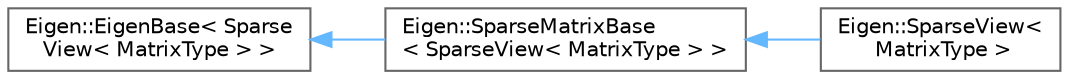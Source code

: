 digraph "Graphical Class Hierarchy"
{
 // LATEX_PDF_SIZE
  bgcolor="transparent";
  edge [fontname=Helvetica,fontsize=10,labelfontname=Helvetica,labelfontsize=10];
  node [fontname=Helvetica,fontsize=10,shape=box,height=0.2,width=0.4];
  rankdir="LR";
  Node0 [id="Node000000",label="Eigen::EigenBase\< Sparse\lView\< MatrixType \> \>",height=0.2,width=0.4,color="grey40", fillcolor="white", style="filled",URL="$structEigen_1_1EigenBase.html",tooltip=" "];
  Node0 -> Node1 [id="edge575_Node000000_Node000001",dir="back",color="steelblue1",style="solid",tooltip=" "];
  Node1 [id="Node000001",label="Eigen::SparseMatrixBase\l\< SparseView\< MatrixType \> \>",height=0.2,width=0.4,color="grey40", fillcolor="white", style="filled",URL="$classEigen_1_1SparseMatrixBase.html",tooltip=" "];
  Node1 -> Node2 [id="edge576_Node000001_Node000002",dir="back",color="steelblue1",style="solid",tooltip=" "];
  Node2 [id="Node000002",label="Eigen::SparseView\<\l MatrixType \>",height=0.2,width=0.4,color="grey40", fillcolor="white", style="filled",URL="$classEigen_1_1SparseView.html",tooltip="Expression of a dense or sparse matrix with zero or too small values removed."];
}
